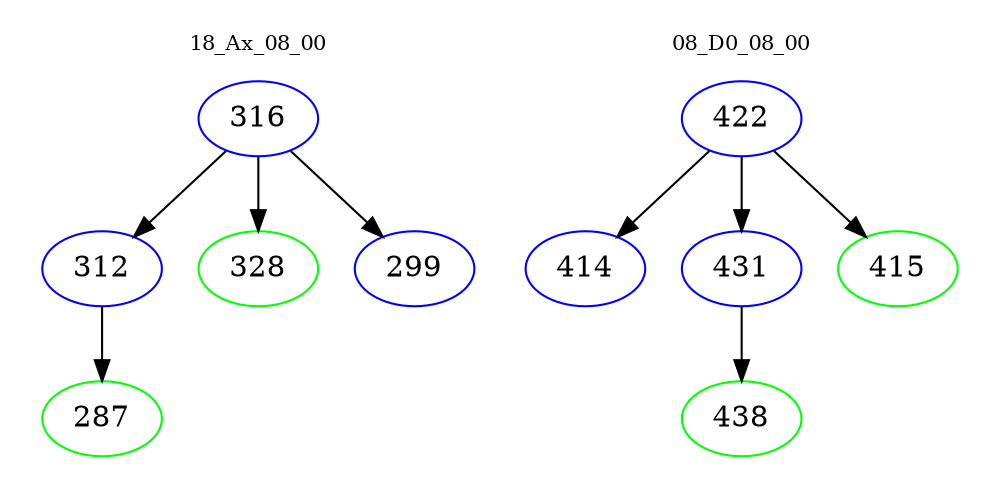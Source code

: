 digraph{
subgraph cluster_0 {
color = white
label = "18_Ax_08_00";
fontsize=10;
T0_316 [label="316", color="blue"]
T0_316 -> T0_312 [color="black"]
T0_312 [label="312", color="blue"]
T0_312 -> T0_287 [color="black"]
T0_287 [label="287", color="green"]
T0_316 -> T0_328 [color="black"]
T0_328 [label="328", color="green"]
T0_316 -> T0_299 [color="black"]
T0_299 [label="299", color="blue"]
}
subgraph cluster_1 {
color = white
label = "08_D0_08_00";
fontsize=10;
T1_422 [label="422", color="blue"]
T1_422 -> T1_414 [color="black"]
T1_414 [label="414", color="blue"]
T1_422 -> T1_431 [color="black"]
T1_431 [label="431", color="blue"]
T1_431 -> T1_438 [color="black"]
T1_438 [label="438", color="green"]
T1_422 -> T1_415 [color="black"]
T1_415 [label="415", color="green"]
}
}
